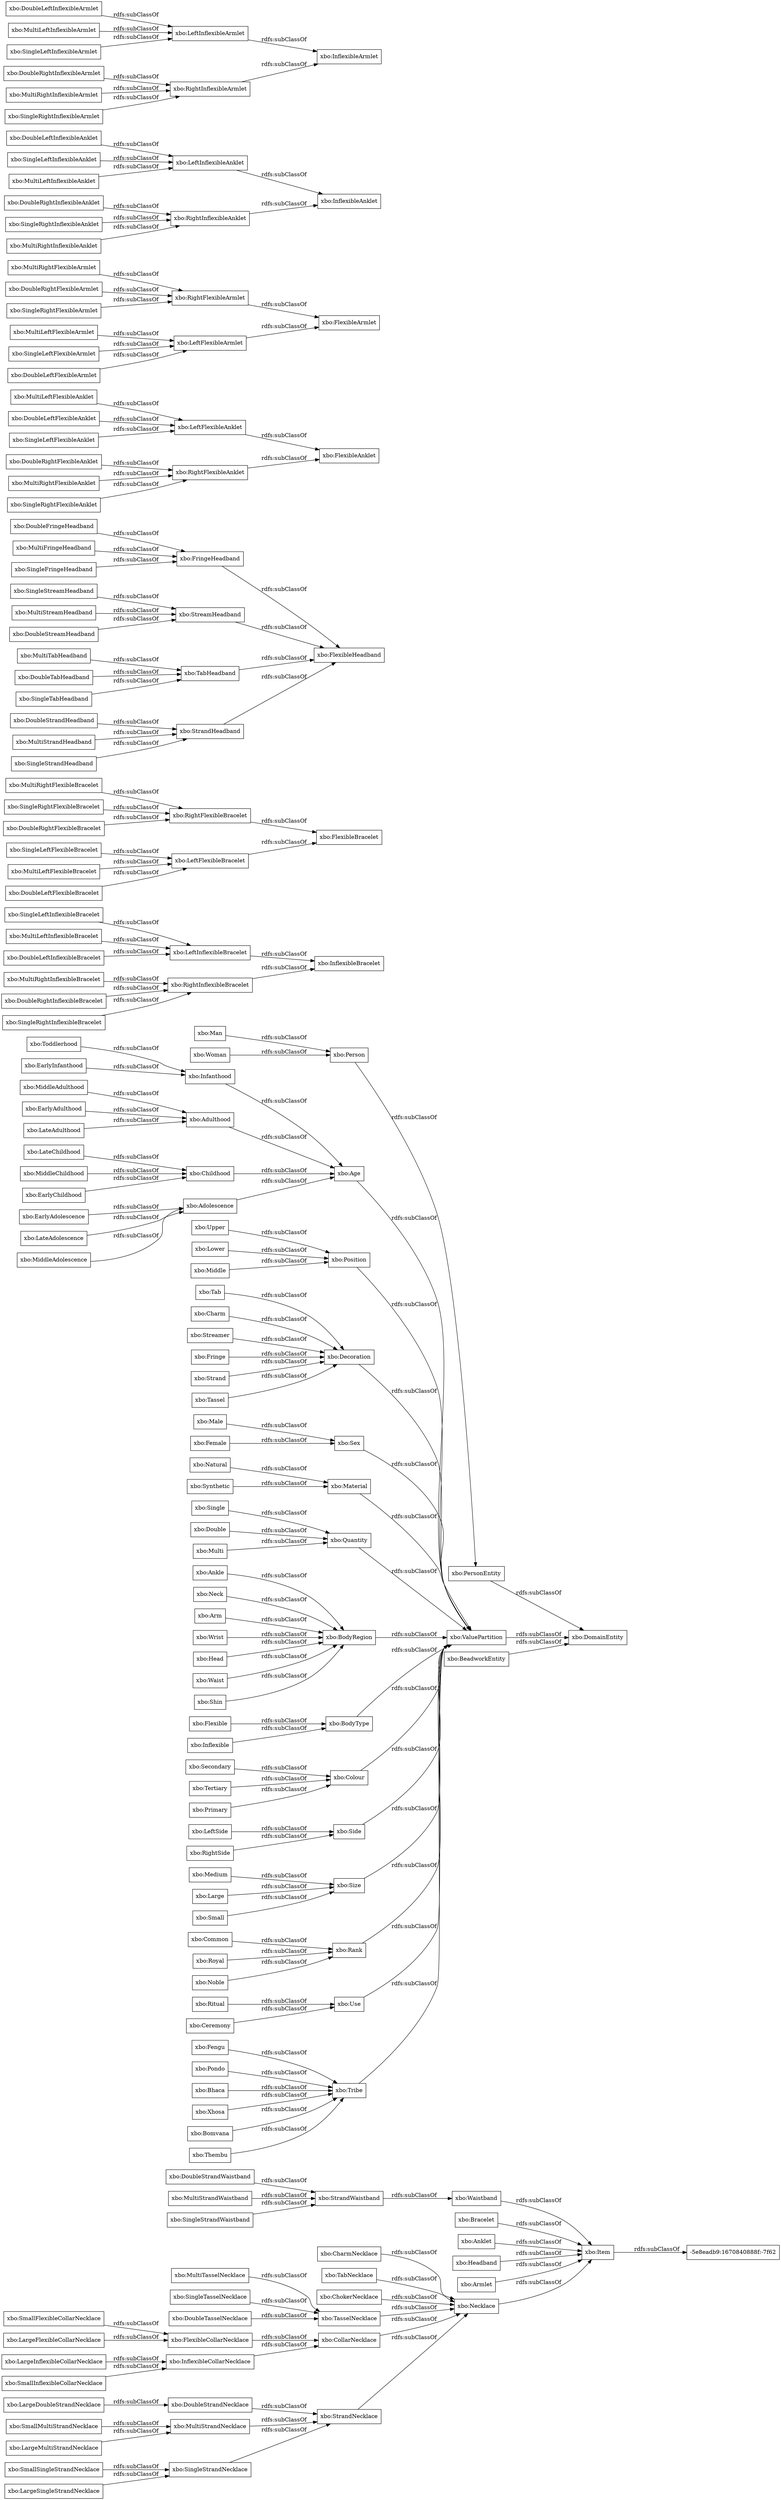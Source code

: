 digraph ar2dtool_diagram { 
rankdir=LR;
size="1000"
node [shape = rectangle, color="black"]; "xbo:SingleStrandNecklace" "xbo:Inflexible" "xbo:MultiRightInflexibleBracelet" "xbo:SingleLeftFlexibleBracelet" "xbo:Xhosa" "xbo:DoubleStrandHeadband" "xbo:BodyType" "xbo:Position" "xbo:DoubleRightFlexibleAnklet" "xbo:DoubleLeftFlexibleBracelet" "xbo:RightFlexibleAnklet" "xbo:LeftFlexibleBracelet" "xbo:MultiLeftFlexibleArmlet" "xbo:StrandHeadband" "xbo:Decoration" "xbo:MultiRightFlexibleArmlet" "xbo:Sex" "xbo:StrandNecklace" "xbo:DoubleRightInflexibleAnklet" "xbo:LeftFlexibleArmlet" "xbo:Material" "xbo:InflexibleArmlet" "xbo:PersonEntity" "xbo:MultiRightFlexibleBracelet" "xbo:SmallFlexibleCollarNecklace" "xbo:DoubleLeftFlexibleArmlet" "xbo:EarlyAdolescence" "xbo:DoubleStrandWaistband" "xbo:Quantity" "xbo:DoubleLeftInflexibleArmlet" "xbo:Double" "xbo:Bomvana" "xbo:MultiStrandWaistband" "xbo:SingleRightFlexibleBracelet" "xbo:InflexibleBracelet" "xbo:CharmNecklace" "xbo:LeftInflexibleArmlet" "xbo:LateAdulthood" "xbo:MultiTasselNecklace" "xbo:Secondary" "xbo:DoubleFringeHeadband" "xbo:Waistband" "xbo:BodyRegion" "xbo:LargeDoubleStrandNecklace" "xbo:Colour" "xbo:Head" "xbo:SingleStreamHeadband" "xbo:RightFlexibleBracelet" "xbo:FringeHeadband" "xbo:BeadworkEntity" "xbo:Tertiary" "xbo:SingleRightFlexibleAnklet" "xbo:Lower" "xbo:StrandWaistband" "xbo:Childhood" "xbo:Side" "xbo:SingleRightInflexibleBracelet" "xbo:RightInflexibleArmlet" "xbo:Strand" "xbo:Thembu" "xbo:MultiLeftFlexibleAnklet" "xbo:LargeFlexibleCollarNecklace" "xbo:SmallSingleStrandNecklace" "xbo:Tassel" "xbo:LargeInflexibleCollarNecklace" "xbo:SingleTasselNecklace" "xbo:RightSide" "xbo:Waist" "xbo:LateChildhood" "xbo:MultiFringeHeadband" "xbo:Tab" "xbo:Common" "xbo:MiddleAdulthood" "xbo:LeftFlexibleAnklet" "xbo:MultiLeftFlexibleBracelet" "xbo:TabNecklace" "xbo:Size" "xbo:MultiTabHeadband" "xbo:Natural" "xbo:Royal" "xbo:Fengu" "xbo:LateAdolescence" "xbo:Charm" "xbo:Male" "xbo:DoubleLeftFlexibleAnklet" "xbo:Female" "xbo:Noble" "xbo:SingleStrandHeadband" "xbo:Medium" "xbo:Rank" "xbo:DoubleLeftInflexibleAnklet" "xbo:MultiStreamHeadband" "xbo:LeftInflexibleAnklet" "xbo:Primary" "xbo:Middle" "xbo:Shin" "xbo:MultiLeftInflexibleArmlet" "xbo:SingleLeftInflexibleAnklet" "xbo:Ceremony" "xbo:ValuePartition" "xbo:Use" "xbo:SmallInflexibleCollarNecklace" "xbo:Tribe" "xbo:RightInflexibleAnklet" "xbo:Bracelet" "xbo:DoubleTasselNecklace" "xbo:MiddleAdolescence" "xbo:Item" "xbo:RightFlexibleArmlet" "xbo:DoubleTabHeadband" "xbo:Person" "xbo:Upper" "xbo:MultiRightFlexibleAnklet" "xbo:DoubleStrandNecklace" "xbo:SingleLeftFlexibleAnklet" "xbo:FlexibleAnklet" "xbo:DoubleRightFlexibleArmlet" "xbo:FlexibleBracelet" "xbo:DoubleRightInflexibleArmlet" "xbo:Large" "xbo:SingleLeftFlexibleArmlet" "xbo:Anklet" "xbo:DomainEntity" "xbo:SmallMultiStrandNecklace" "xbo:Necklace" "xbo:DoubleRightFlexibleBracelet" "xbo:FlexibleHeadband" "xbo:LeftSide" "xbo:SingleTabHeadband" "xbo:Ankle" "xbo:Man" "xbo:Woman" "xbo:SingleLeftInflexibleArmlet" "xbo:Age" "xbo:EarlyInfanthood" "xbo:DoubleStreamHeadband" "-5e8eadb9:1670840888f:-7f62" "xbo:Headband" "xbo:Toddlerhood" "xbo:LeftInflexibleBracelet" "xbo:Adolescence" "xbo:Infanthood" "xbo:Small" "xbo:LargeSingleStrandNecklace" "xbo:StreamHeadband" "xbo:SingleLeftInflexibleBracelet" "xbo:MultiLeftInflexibleBracelet" "xbo:FlexibleCollarNecklace" "xbo:MultiLeftInflexibleAnklet" "xbo:SingleFringeHeadband" "xbo:Streamer" "xbo:MultiStrandHeadband" "xbo:LargeMultiStrandNecklace" "xbo:Adulthood" "xbo:MiddleChildhood" "xbo:Pondo" "xbo:DoubleRightInflexibleBracelet" "xbo:EarlyChildhood" "xbo:MultiRightInflexibleArmlet" "xbo:Armlet" "xbo:MultiStrandNecklace" "xbo:ChokerNecklace" "xbo:DoubleLeftInflexibleBracelet" "xbo:SingleRightFlexibleArmlet" "xbo:SingleRightInflexibleArmlet" "xbo:Neck" "xbo:Arm" "xbo:FlexibleArmlet" "xbo:MultiRightInflexibleAnklet" "xbo:SingleStrandWaistband" "xbo:Ritual" "xbo:Wrist" "xbo:RightInflexibleBracelet" "xbo:TasselNecklace" "xbo:CollarNecklace" "xbo:TabHeadband" "xbo:Multi" "xbo:Single" "xbo:SingleRightInflexibleAnklet" "xbo:InflexibleAnklet" "xbo:InflexibleCollarNecklace" "xbo:Synthetic" "xbo:Fringe" "xbo:Flexible" "xbo:EarlyAdulthood" "xbo:Bhaca" ; /*classes style*/
	"xbo:Pondo" -> "xbo:Tribe" [ label = "rdfs:subClassOf" ];
	"xbo:Lower" -> "xbo:Position" [ label = "rdfs:subClassOf" ];
	"xbo:LargeSingleStrandNecklace" -> "xbo:SingleStrandNecklace" [ label = "rdfs:subClassOf" ];
	"xbo:DoubleStrandHeadband" -> "xbo:StrandHeadband" [ label = "rdfs:subClassOf" ];
	"xbo:StrandNecklace" -> "xbo:Necklace" [ label = "rdfs:subClassOf" ];
	"xbo:MultiLeftInflexibleArmlet" -> "xbo:LeftInflexibleArmlet" [ label = "rdfs:subClassOf" ];
	"xbo:RightInflexibleBracelet" -> "xbo:InflexibleBracelet" [ label = "rdfs:subClassOf" ];
	"xbo:Inflexible" -> "xbo:BodyType" [ label = "rdfs:subClassOf" ];
	"xbo:MultiLeftInflexibleAnklet" -> "xbo:LeftInflexibleAnklet" [ label = "rdfs:subClassOf" ];
	"xbo:StrandHeadband" -> "xbo:FlexibleHeadband" [ label = "rdfs:subClassOf" ];
	"xbo:LargeFlexibleCollarNecklace" -> "xbo:FlexibleCollarNecklace" [ label = "rdfs:subClassOf" ];
	"xbo:Xhosa" -> "xbo:Tribe" [ label = "rdfs:subClassOf" ];
	"xbo:PersonEntity" -> "xbo:DomainEntity" [ label = "rdfs:subClassOf" ];
	"xbo:SmallMultiStrandNecklace" -> "xbo:MultiStrandNecklace" [ label = "rdfs:subClassOf" ];
	"xbo:LargeMultiStrandNecklace" -> "xbo:MultiStrandNecklace" [ label = "rdfs:subClassOf" ];
	"xbo:SmallSingleStrandNecklace" -> "xbo:SingleStrandNecklace" [ label = "rdfs:subClassOf" ];
	"xbo:Childhood" -> "xbo:Age" [ label = "rdfs:subClassOf" ];
	"xbo:Fengu" -> "xbo:Tribe" [ label = "rdfs:subClassOf" ];
	"xbo:Quantity" -> "xbo:ValuePartition" [ label = "rdfs:subClassOf" ];
	"xbo:MultiLeftFlexibleArmlet" -> "xbo:LeftFlexibleArmlet" [ label = "rdfs:subClassOf" ];
	"xbo:LeftFlexibleAnklet" -> "xbo:FlexibleAnklet" [ label = "rdfs:subClassOf" ];
	"xbo:Size" -> "xbo:ValuePartition" [ label = "rdfs:subClassOf" ];
	"xbo:MultiStreamHeadband" -> "xbo:StreamHeadband" [ label = "rdfs:subClassOf" ];
	"xbo:BodyType" -> "xbo:ValuePartition" [ label = "rdfs:subClassOf" ];
	"xbo:SingleRightFlexibleBracelet" -> "xbo:RightFlexibleBracelet" [ label = "rdfs:subClassOf" ];
	"xbo:SingleLeftInflexibleBracelet" -> "xbo:LeftInflexibleBracelet" [ label = "rdfs:subClassOf" ];
	"xbo:DoubleTabHeadband" -> "xbo:TabHeadband" [ label = "rdfs:subClassOf" ];
	"xbo:MultiRightInflexibleAnklet" -> "xbo:RightInflexibleAnklet" [ label = "rdfs:subClassOf" ];
	"xbo:MultiRightInflexibleBracelet" -> "xbo:RightInflexibleBracelet" [ label = "rdfs:subClassOf" ];
	"xbo:LeftInflexibleArmlet" -> "xbo:InflexibleArmlet" [ label = "rdfs:subClassOf" ];
	"xbo:StrandWaistband" -> "xbo:Waistband" [ label = "rdfs:subClassOf" ];
	"xbo:MultiRightFlexibleArmlet" -> "xbo:RightFlexibleArmlet" [ label = "rdfs:subClassOf" ];
	"xbo:DoubleLeftInflexibleArmlet" -> "xbo:LeftInflexibleArmlet" [ label = "rdfs:subClassOf" ];
	"xbo:DoubleLeftFlexibleArmlet" -> "xbo:LeftFlexibleArmlet" [ label = "rdfs:subClassOf" ];
	"xbo:MultiLeftFlexibleBracelet" -> "xbo:LeftFlexibleBracelet" [ label = "rdfs:subClassOf" ];
	"xbo:SingleLeftInflexibleAnklet" -> "xbo:LeftInflexibleAnklet" [ label = "rdfs:subClassOf" ];
	"xbo:Man" -> "xbo:Person" [ label = "rdfs:subClassOf" ];
	"xbo:LargeDoubleStrandNecklace" -> "xbo:DoubleStrandNecklace" [ label = "rdfs:subClassOf" ];
	"xbo:MiddleChildhood" -> "xbo:Childhood" [ label = "rdfs:subClassOf" ];
	"xbo:ChokerNecklace" -> "xbo:Necklace" [ label = "rdfs:subClassOf" ];
	"xbo:Fringe" -> "xbo:Decoration" [ label = "rdfs:subClassOf" ];
	"xbo:Material" -> "xbo:ValuePartition" [ label = "rdfs:subClassOf" ];
	"xbo:SingleTabHeadband" -> "xbo:TabHeadband" [ label = "rdfs:subClassOf" ];
	"xbo:BodyRegion" -> "xbo:ValuePartition" [ label = "rdfs:subClassOf" ];
	"xbo:MultiRightFlexibleBracelet" -> "xbo:RightFlexibleBracelet" [ label = "rdfs:subClassOf" ];
	"xbo:DoubleRightFlexibleArmlet" -> "xbo:RightFlexibleArmlet" [ label = "rdfs:subClassOf" ];
	"xbo:LeftFlexibleBracelet" -> "xbo:FlexibleBracelet" [ label = "rdfs:subClassOf" ];
	"xbo:Woman" -> "xbo:Person" [ label = "rdfs:subClassOf" ];
	"xbo:Tassel" -> "xbo:Decoration" [ label = "rdfs:subClassOf" ];
	"xbo:Arm" -> "xbo:BodyRegion" [ label = "rdfs:subClassOf" ];
	"xbo:BeadworkEntity" -> "xbo:DomainEntity" [ label = "rdfs:subClassOf" ];
	"xbo:SingleRightFlexibleArmlet" -> "xbo:RightFlexibleArmlet" [ label = "rdfs:subClassOf" ];
	"xbo:EarlyAdulthood" -> "xbo:Adulthood" [ label = "rdfs:subClassOf" ];
	"xbo:SingleLeftFlexibleAnklet" -> "xbo:LeftFlexibleAnklet" [ label = "rdfs:subClassOf" ];
	"xbo:Side" -> "xbo:ValuePartition" [ label = "rdfs:subClassOf" ];
	"xbo:SingleLeftFlexibleBracelet" -> "xbo:LeftFlexibleBracelet" [ label = "rdfs:subClassOf" ];
	"xbo:Double" -> "xbo:Quantity" [ label = "rdfs:subClassOf" ];
	"xbo:ValuePartition" -> "xbo:DomainEntity" [ label = "rdfs:subClassOf" ];
	"xbo:Primary" -> "xbo:Colour" [ label = "rdfs:subClassOf" ];
	"xbo:Bracelet" -> "xbo:Item" [ label = "rdfs:subClassOf" ];
	"xbo:Tertiary" -> "xbo:Colour" [ label = "rdfs:subClassOf" ];
	"xbo:Age" -> "xbo:ValuePartition" [ label = "rdfs:subClassOf" ];
	"xbo:Sex" -> "xbo:ValuePartition" [ label = "rdfs:subClassOf" ];
	"xbo:Armlet" -> "xbo:Item" [ label = "rdfs:subClassOf" ];
	"xbo:Large" -> "xbo:Size" [ label = "rdfs:subClassOf" ];
	"xbo:MultiTasselNecklace" -> "xbo:TasselNecklace" [ label = "rdfs:subClassOf" ];
	"xbo:Waist" -> "xbo:BodyRegion" [ label = "rdfs:subClassOf" ];
	"xbo:DoubleRightInflexibleAnklet" -> "xbo:RightInflexibleAnklet" [ label = "rdfs:subClassOf" ];
	"xbo:Item" -> "-5e8eadb9:1670840888f:-7f62" [ label = "rdfs:subClassOf" ];
	"xbo:EarlyChildhood" -> "xbo:Childhood" [ label = "rdfs:subClassOf" ];
	"xbo:RightInflexibleArmlet" -> "xbo:InflexibleArmlet" [ label = "rdfs:subClassOf" ];
	"xbo:RightInflexibleAnklet" -> "xbo:InflexibleAnklet" [ label = "rdfs:subClassOf" ];
	"xbo:Neck" -> "xbo:BodyRegion" [ label = "rdfs:subClassOf" ];
	"xbo:Ceremony" -> "xbo:Use" [ label = "rdfs:subClassOf" ];
	"xbo:SingleFringeHeadband" -> "xbo:FringeHeadband" [ label = "rdfs:subClassOf" ];
	"xbo:FlexibleCollarNecklace" -> "xbo:CollarNecklace" [ label = "rdfs:subClassOf" ];
	"xbo:Use" -> "xbo:ValuePartition" [ label = "rdfs:subClassOf" ];
	"xbo:Position" -> "xbo:ValuePartition" [ label = "rdfs:subClassOf" ];
	"xbo:Colour" -> "xbo:ValuePartition" [ label = "rdfs:subClassOf" ];
	"xbo:SingleRightInflexibleAnklet" -> "xbo:RightInflexibleAnklet" [ label = "rdfs:subClassOf" ];
	"xbo:Infanthood" -> "xbo:Age" [ label = "rdfs:subClassOf" ];
	"xbo:DoubleStreamHeadband" -> "xbo:StreamHeadband" [ label = "rdfs:subClassOf" ];
	"xbo:Multi" -> "xbo:Quantity" [ label = "rdfs:subClassOf" ];
	"xbo:Adolescence" -> "xbo:Age" [ label = "rdfs:subClassOf" ];
	"xbo:Ritual" -> "xbo:Use" [ label = "rdfs:subClassOf" ];
	"xbo:Female" -> "xbo:Sex" [ label = "rdfs:subClassOf" ];
	"xbo:Strand" -> "xbo:Decoration" [ label = "rdfs:subClassOf" ];
	"xbo:LeftFlexibleArmlet" -> "xbo:FlexibleArmlet" [ label = "rdfs:subClassOf" ];
	"xbo:SmallInflexibleCollarNecklace" -> "xbo:InflexibleCollarNecklace" [ label = "rdfs:subClassOf" ];
	"xbo:RightFlexibleAnklet" -> "xbo:FlexibleAnklet" [ label = "rdfs:subClassOf" ];
	"xbo:LeftInflexibleBracelet" -> "xbo:InflexibleBracelet" [ label = "rdfs:subClassOf" ];
	"xbo:Waistband" -> "xbo:Item" [ label = "rdfs:subClassOf" ];
	"xbo:Noble" -> "xbo:Rank" [ label = "rdfs:subClassOf" ];
	"xbo:Single" -> "xbo:Quantity" [ label = "rdfs:subClassOf" ];
	"xbo:Tribe" -> "xbo:ValuePartition" [ label = "rdfs:subClassOf" ];
	"xbo:MultiRightInflexibleArmlet" -> "xbo:RightInflexibleArmlet" [ label = "rdfs:subClassOf" ];
	"xbo:MultiStrandNecklace" -> "xbo:StrandNecklace" [ label = "rdfs:subClassOf" ];
	"xbo:MultiLeftInflexibleBracelet" -> "xbo:LeftInflexibleBracelet" [ label = "rdfs:subClassOf" ];
	"xbo:Streamer" -> "xbo:Decoration" [ label = "rdfs:subClassOf" ];
	"xbo:Person" -> "xbo:PersonEntity" [ label = "rdfs:subClassOf" ];
	"xbo:Charm" -> "xbo:Decoration" [ label = "rdfs:subClassOf" ];
	"xbo:DoubleRightFlexibleBracelet" -> "xbo:RightFlexibleBracelet" [ label = "rdfs:subClassOf" ];
	"xbo:SingleTasselNecklace" -> "xbo:TasselNecklace" [ label = "rdfs:subClassOf" ];
	"xbo:MultiStrandHeadband" -> "xbo:StrandHeadband" [ label = "rdfs:subClassOf" ];
	"xbo:RightFlexibleBracelet" -> "xbo:FlexibleBracelet" [ label = "rdfs:subClassOf" ];
	"xbo:RightSide" -> "xbo:Side" [ label = "rdfs:subClassOf" ];
	"xbo:MultiLeftFlexibleAnklet" -> "xbo:LeftFlexibleAnklet" [ label = "rdfs:subClassOf" ];
	"xbo:LargeInflexibleCollarNecklace" -> "xbo:InflexibleCollarNecklace" [ label = "rdfs:subClassOf" ];
	"xbo:SingleLeftInflexibleArmlet" -> "xbo:LeftInflexibleArmlet" [ label = "rdfs:subClassOf" ];
	"xbo:EarlyInfanthood" -> "xbo:Infanthood" [ label = "rdfs:subClassOf" ];
	"xbo:Bomvana" -> "xbo:Tribe" [ label = "rdfs:subClassOf" ];
	"xbo:MiddleAdulthood" -> "xbo:Adulthood" [ label = "rdfs:subClassOf" ];
	"xbo:DoubleLeftInflexibleBracelet" -> "xbo:LeftInflexibleBracelet" [ label = "rdfs:subClassOf" ];
	"xbo:LeftInflexibleAnklet" -> "xbo:InflexibleAnklet" [ label = "rdfs:subClassOf" ];
	"xbo:CollarNecklace" -> "xbo:Necklace" [ label = "rdfs:subClassOf" ];
	"xbo:Medium" -> "xbo:Size" [ label = "rdfs:subClassOf" ];
	"xbo:Male" -> "xbo:Sex" [ label = "rdfs:subClassOf" ];
	"xbo:DoubleFringeHeadband" -> "xbo:FringeHeadband" [ label = "rdfs:subClassOf" ];
	"xbo:Thembu" -> "xbo:Tribe" [ label = "rdfs:subClassOf" ];
	"xbo:Necklace" -> "xbo:Item" [ label = "rdfs:subClassOf" ];
	"xbo:Small" -> "xbo:Size" [ label = "rdfs:subClassOf" ];
	"xbo:SingleStreamHeadband" -> "xbo:StreamHeadband" [ label = "rdfs:subClassOf" ];
	"xbo:MiddleAdolescence" -> "xbo:Adolescence" [ label = "rdfs:subClassOf" ];
	"xbo:MultiRightFlexibleAnklet" -> "xbo:RightFlexibleAnklet" [ label = "rdfs:subClassOf" ];
	"xbo:FringeHeadband" -> "xbo:FlexibleHeadband" [ label = "rdfs:subClassOf" ];
	"xbo:DoubleLeftInflexibleAnklet" -> "xbo:LeftInflexibleAnklet" [ label = "rdfs:subClassOf" ];
	"xbo:LateAdulthood" -> "xbo:Adulthood" [ label = "rdfs:subClassOf" ];
	"xbo:DoubleLeftFlexibleAnklet" -> "xbo:LeftFlexibleAnklet" [ label = "rdfs:subClassOf" ];
	"xbo:Headband" -> "xbo:Item" [ label = "rdfs:subClassOf" ];
	"xbo:Common" -> "xbo:Rank" [ label = "rdfs:subClassOf" ];
	"xbo:SingleStrandNecklace" -> "xbo:StrandNecklace" [ label = "rdfs:subClassOf" ];
	"xbo:Secondary" -> "xbo:Colour" [ label = "rdfs:subClassOf" ];
	"xbo:MultiTabHeadband" -> "xbo:TabHeadband" [ label = "rdfs:subClassOf" ];
	"xbo:Bhaca" -> "xbo:Tribe" [ label = "rdfs:subClassOf" ];
	"xbo:Shin" -> "xbo:BodyRegion" [ label = "rdfs:subClassOf" ];
	"xbo:DoubleStrandWaistband" -> "xbo:StrandWaistband" [ label = "rdfs:subClassOf" ];
	"xbo:SingleStrandHeadband" -> "xbo:StrandHeadband" [ label = "rdfs:subClassOf" ];
	"xbo:SingleLeftFlexibleArmlet" -> "xbo:LeftFlexibleArmlet" [ label = "rdfs:subClassOf" ];
	"xbo:Toddlerhood" -> "xbo:Infanthood" [ label = "rdfs:subClassOf" ];
	"xbo:LateAdolescence" -> "xbo:Adolescence" [ label = "rdfs:subClassOf" ];
	"xbo:Tab" -> "xbo:Decoration" [ label = "rdfs:subClassOf" ];
	"xbo:LeftSide" -> "xbo:Side" [ label = "rdfs:subClassOf" ];
	"xbo:Head" -> "xbo:BodyRegion" [ label = "rdfs:subClassOf" ];
	"xbo:MultiStrandWaistband" -> "xbo:StrandWaistband" [ label = "rdfs:subClassOf" ];
	"xbo:SmallFlexibleCollarNecklace" -> "xbo:FlexibleCollarNecklace" [ label = "rdfs:subClassOf" ];
	"xbo:DoubleTasselNecklace" -> "xbo:TasselNecklace" [ label = "rdfs:subClassOf" ];
	"xbo:MultiFringeHeadband" -> "xbo:FringeHeadband" [ label = "rdfs:subClassOf" ];
	"xbo:DoubleRightFlexibleAnklet" -> "xbo:RightFlexibleAnklet" [ label = "rdfs:subClassOf" ];
	"xbo:LateChildhood" -> "xbo:Childhood" [ label = "rdfs:subClassOf" ];
	"xbo:TasselNecklace" -> "xbo:Necklace" [ label = "rdfs:subClassOf" ];
	"xbo:Rank" -> "xbo:ValuePartition" [ label = "rdfs:subClassOf" ];
	"xbo:DoubleRightInflexibleArmlet" -> "xbo:RightInflexibleArmlet" [ label = "rdfs:subClassOf" ];
	"xbo:InflexibleCollarNecklace" -> "xbo:CollarNecklace" [ label = "rdfs:subClassOf" ];
	"xbo:SingleRightFlexibleAnklet" -> "xbo:RightFlexibleAnklet" [ label = "rdfs:subClassOf" ];
	"xbo:DoubleRightInflexibleBracelet" -> "xbo:RightInflexibleBracelet" [ label = "rdfs:subClassOf" ];
	"xbo:EarlyAdolescence" -> "xbo:Adolescence" [ label = "rdfs:subClassOf" ];
	"xbo:DoubleLeftFlexibleBracelet" -> "xbo:LeftFlexibleBracelet" [ label = "rdfs:subClassOf" ];
	"xbo:TabNecklace" -> "xbo:Necklace" [ label = "rdfs:subClassOf" ];
	"xbo:Synthetic" -> "xbo:Material" [ label = "rdfs:subClassOf" ];
	"xbo:SingleRightInflexibleBracelet" -> "xbo:RightInflexibleBracelet" [ label = "rdfs:subClassOf" ];
	"xbo:CharmNecklace" -> "xbo:Necklace" [ label = "rdfs:subClassOf" ];
	"xbo:Flexible" -> "xbo:BodyType" [ label = "rdfs:subClassOf" ];
	"xbo:Natural" -> "xbo:Material" [ label = "rdfs:subClassOf" ];
	"xbo:Upper" -> "xbo:Position" [ label = "rdfs:subClassOf" ];
	"xbo:TabHeadband" -> "xbo:FlexibleHeadband" [ label = "rdfs:subClassOf" ];
	"xbo:SingleStrandWaistband" -> "xbo:StrandWaistband" [ label = "rdfs:subClassOf" ];
	"xbo:Decoration" -> "xbo:ValuePartition" [ label = "rdfs:subClassOf" ];
	"xbo:SingleRightInflexibleArmlet" -> "xbo:RightInflexibleArmlet" [ label = "rdfs:subClassOf" ];
	"xbo:Adulthood" -> "xbo:Age" [ label = "rdfs:subClassOf" ];
	"xbo:Royal" -> "xbo:Rank" [ label = "rdfs:subClassOf" ];
	"xbo:Middle" -> "xbo:Position" [ label = "rdfs:subClassOf" ];
	"xbo:Anklet" -> "xbo:Item" [ label = "rdfs:subClassOf" ];
	"xbo:RightFlexibleArmlet" -> "xbo:FlexibleArmlet" [ label = "rdfs:subClassOf" ];
	"xbo:DoubleStrandNecklace" -> "xbo:StrandNecklace" [ label = "rdfs:subClassOf" ];
	"xbo:Ankle" -> "xbo:BodyRegion" [ label = "rdfs:subClassOf" ];
	"xbo:Wrist" -> "xbo:BodyRegion" [ label = "rdfs:subClassOf" ];
	"xbo:StreamHeadband" -> "xbo:FlexibleHeadband" [ label = "rdfs:subClassOf" ];

}
